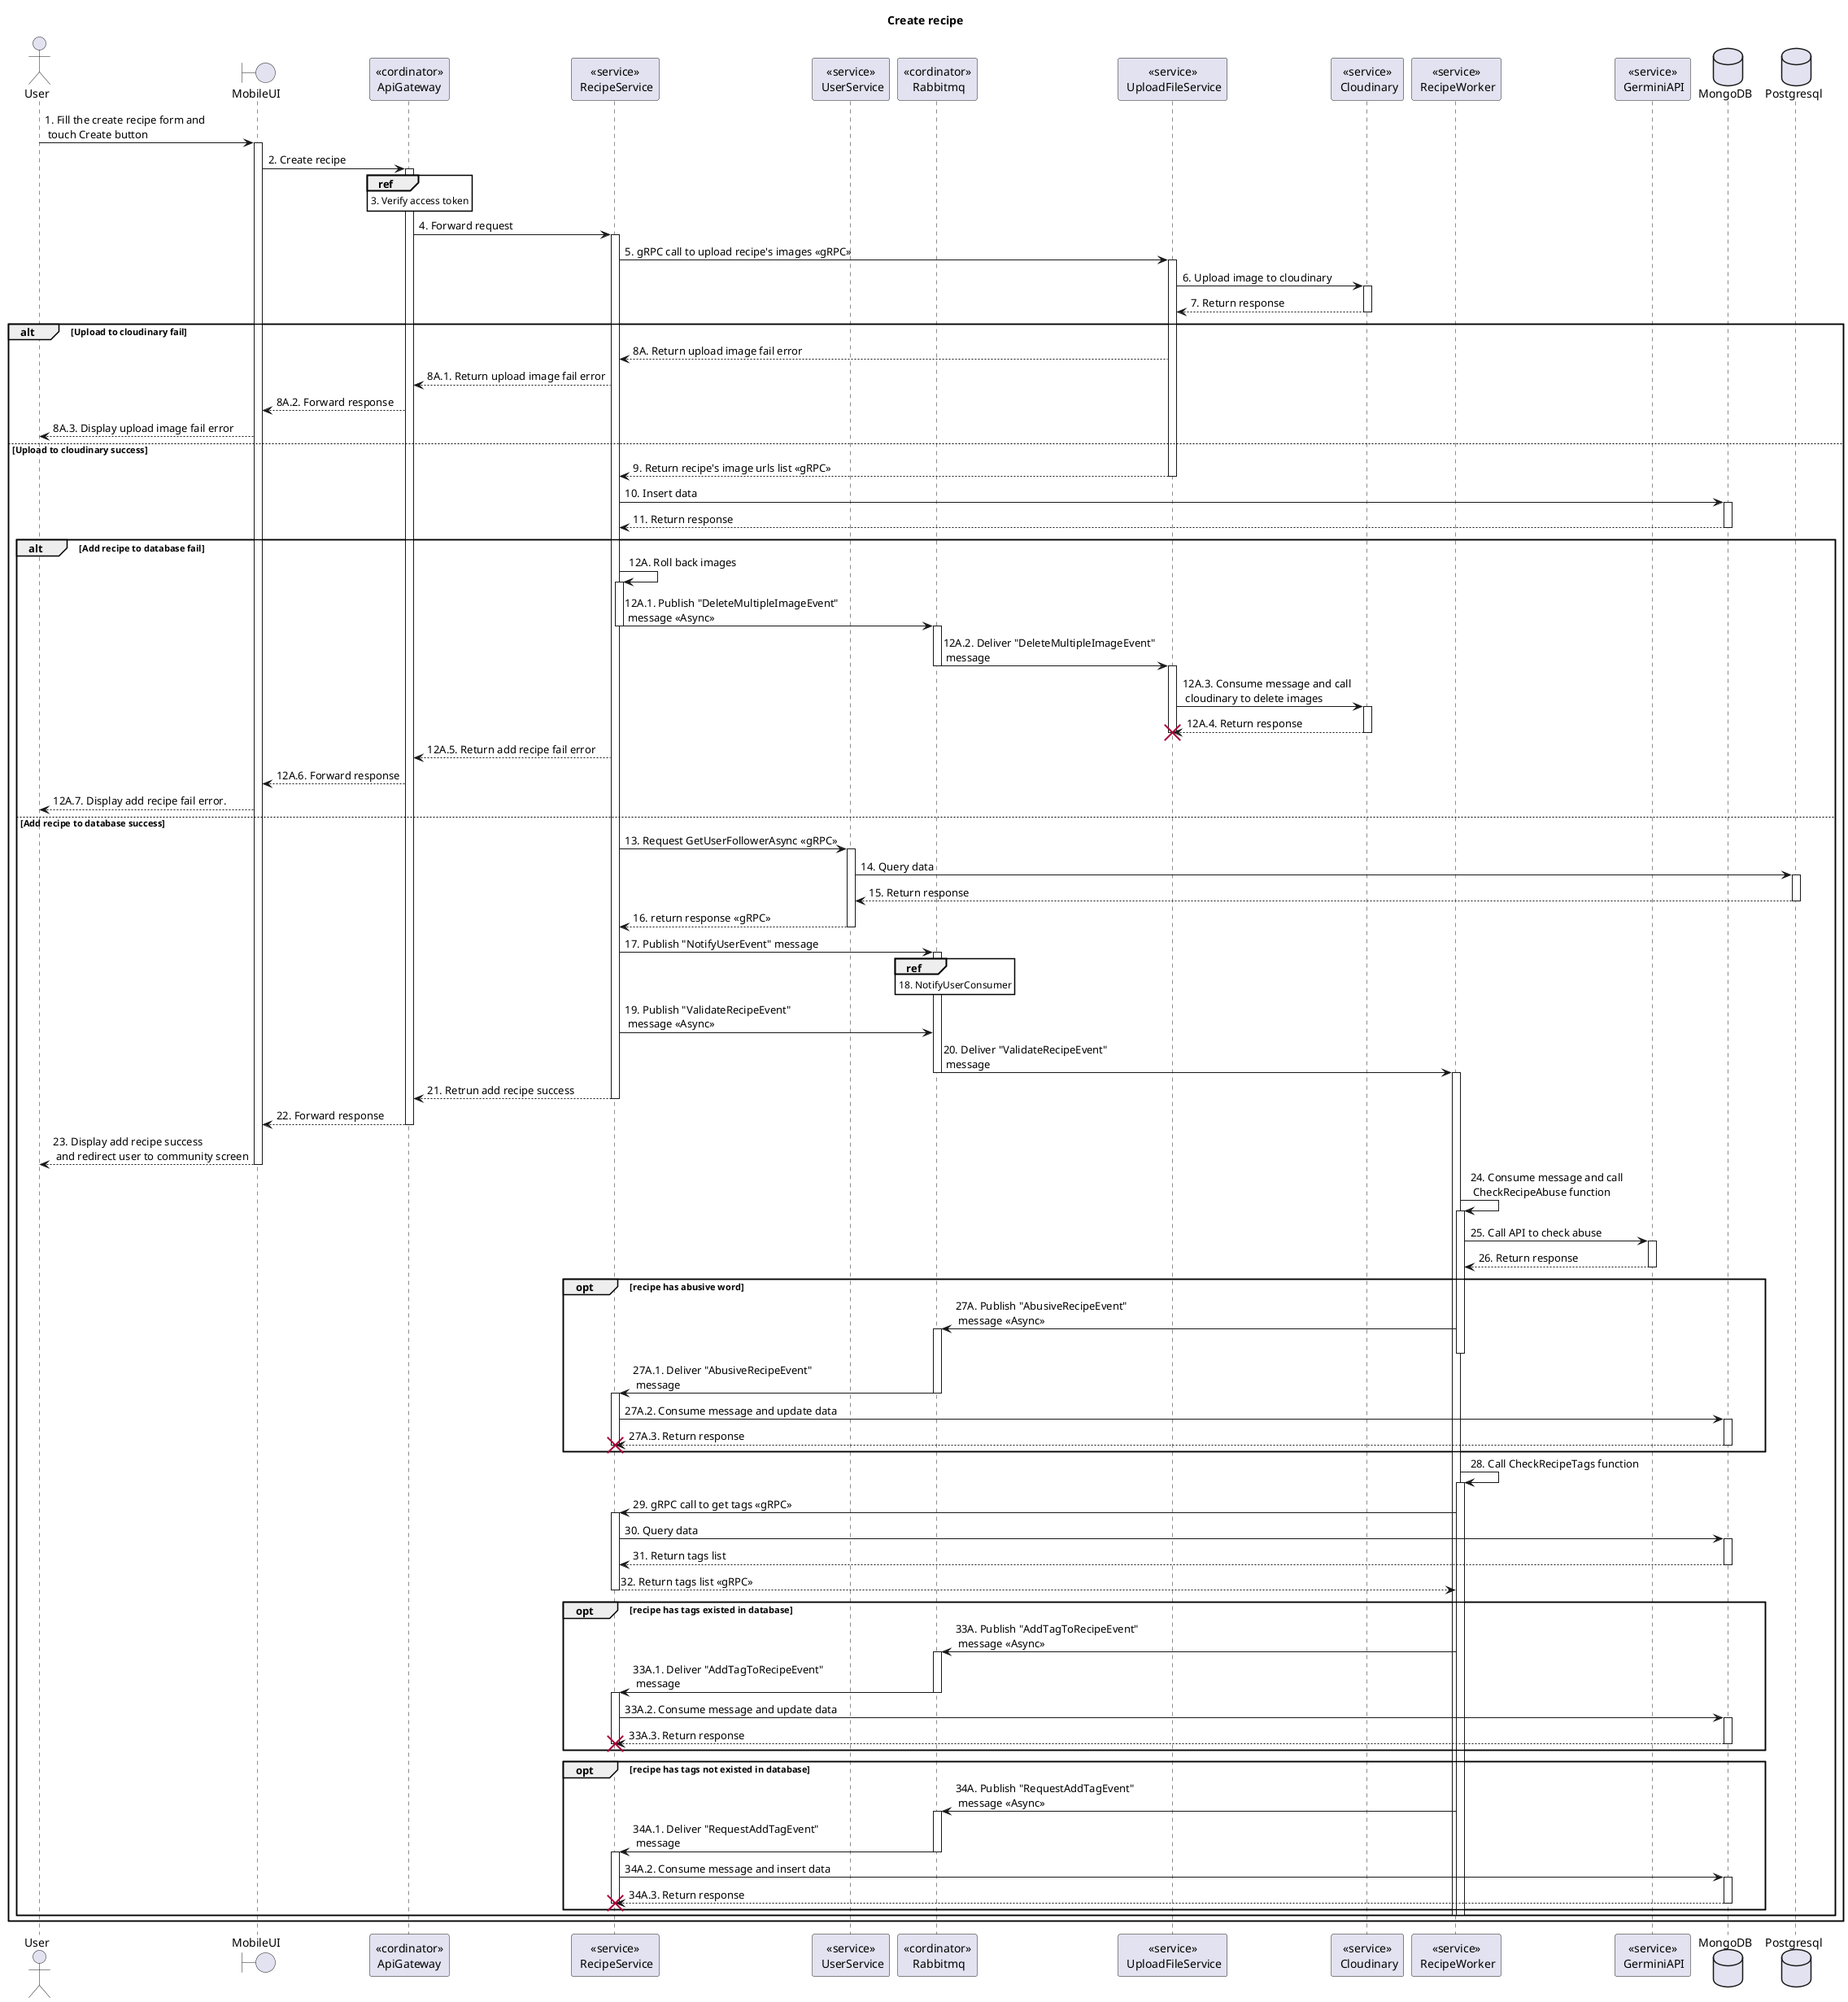 @startuml Sequence
title "Create recipe"
' Style section
<style>
  sequenceDiagram {
    reference {
      BackGroundColor white
    }
}
</style>

actor User
boundary MobileUI 
participant "<<cordinator>>\nApiGateway" as ApiGateway
participant "<<service>>\n RecipeService" as RecipeService
participant "<<service>>\n UserService" as UserService
participant "<<cordinator>>\n Rabbitmq" as Rabbitmq
participant "<<service>>\n UploadFileService" as UploadFileService
participant "<<service>>\n Cloudinary" as Cloudinary
participant "<<service>>\n RecipeWorker" as RecipeWorker
participant "<<service>>\n GerminiAPI" as GerminiAPI
database MongoDB
database Postgresql

User -> MobileUI++: 1. Fill the create recipe form and \n touch Create button

MobileUI -> ApiGateway++: 2. Create recipe

ref over ApiGateway: 3. Verify access token

ApiGateway -> RecipeService++: 4. Forward request

RecipeService -> UploadFileService++: 5. gRPC call to upload recipe's images <<gRPC>>
UploadFileService -> Cloudinary++: 6. Upload image to cloudinary
UploadFileService <-- Cloudinary--: 7. Return response

alt Upload to cloudinary fail
    RecipeService <-- UploadFileService: 8A. Return upload image fail error
    ApiGateway <-- RecipeService: 8A.1. Return upload image fail error
    MobileUI <-- ApiGateway: 8A.2. Forward response
    User <-- MobileUI: 8A.3. Display upload image fail error
else Upload to cloudinary success 
    RecipeService <-- UploadFileService--: 9. Return recipe's image urls list <<gRPC>>
    RecipeService -> MongoDB++: 10. Insert data
    RecipeService <-- MongoDB--: 11. Return response
    alt Add recipe to database fail
        RecipeService -> RecipeService: 12A. Roll back images
        activate RecipeService
        RecipeService -> Rabbitmq: 12A.1. Publish "DeleteMultipleImageEvent" \n message <<Async>>
        deactivate RecipeService
        activate Rabbitmq
        Rabbitmq -> UploadFileService: 12A.2. Deliver "DeleteMultipleImageEvent"\n message
        deactivate Rabbitmq
        activate UploadFileService
        UploadFileService -> Cloudinary++: 12A.3. Consume message and call \n cloudinary to delete images
        UploadFileService <-- Cloudinary--: 12A.4. Return response
        destroy UploadFileService
        deactivate UploadFileService
        ApiGateway <-- RecipeService: 12A.5. Return add recipe fail error
        MobileUI <-- ApiGateway: 12A.6. Forward response
        User <-- MobileUI: 12A.7. Display add recipe fail error.
    else Add recipe to database success
        RecipeService -> UserService++: 13. Request GetUserFollowerAsync <<gRPC>>
        UserService -> Postgresql++: 14. Query data
        UserService <-- Postgresql--: 15. Return response
        RecipeService <-- UserService--: 16. return response <<gRPC>>

        RecipeService -> Rabbitmq++: 17. Publish "NotifyUserEvent" message
        ref over Rabbitmq: 18. NotifyUserConsumer

        RecipeService -> Rabbitmq: 19. Publish "ValidateRecipeEvent" \n message <<Async>>
        Rabbitmq -> RecipeWorker: 20. Deliver "ValidateRecipeEvent"\n message
        deactivate Rabbitmq
        activate RecipeWorker
        ApiGateway <-- RecipeService--: 21. Retrun add recipe success
        MobileUI <-- ApiGateway--: 22. Forward response
        User <-- MobileUI--: 23. Display add recipe success\n and redirect user to community screen

        RecipeWorker -> RecipeWorker: 24. Consume message and call \n CheckRecipeAbuse function
        activate RecipeWorker
        RecipeWorker -> GerminiAPI++: 25. Call API to check abuse
        RecipeWorker <-- GerminiAPI--: 26. Return response

        opt recipe has abusive word
            RecipeWorker -> Rabbitmq++: 27A. Publish "AbusiveRecipeEvent" \n message <<Async>>
            deactivate RecipeWorker
            Rabbitmq -> RecipeService: 27A.1. Deliver "AbusiveRecipeEvent"\n message
            deactivate Rabbitmq
            activate RecipeService
            RecipeService -> MongoDB++: 27A.2. Consume message and update data
            RecipeService <-- MongoDB--: 27A.3. Return response
            destroy RecipeService
            deactivate RecipeService
        end opt

        RecipeWorker -> RecipeWorker++: 28. Call CheckRecipeTags function
        RecipeWorker -> RecipeService++: 29. gRPC call to get tags <<gRPC>>
        RecipeService -> MongoDB++: 30. Query data
        RecipeService <-- MongoDB--: 31. Return tags list
        RecipeWorker <-- RecipeService--: 32. Return tags list <<gRPC>>
        opt recipe has tags existed in database
            RecipeWorker -> Rabbitmq++: 33A. Publish "AddTagToRecipeEvent" \n message <<Async>>
            Rabbitmq -> RecipeService: 33A.1. Deliver "AddTagToRecipeEvent"\n message
            deactivate Rabbitmq
            activate RecipeService
            RecipeService -> MongoDB++: 33A.2. Consume message and update data
            RecipeService <-- MongoDB--: 33A.3. Return response
            destroy RecipeService

            deactivate RecipeService
        end opt

        opt recipe has tags not existed in database
            RecipeWorker -> Rabbitmq++: 34A. Publish "RequestAddTagEvent" \n message <<Async>>
            Rabbitmq -> RecipeService: 34A.1. Deliver "RequestAddTagEvent"\n message
            deactivate Rabbitmq
            activate RecipeService
            RecipeService -> MongoDB++: 34A.2. Consume message and insert data
            RecipeService <-- MongoDB--: 34A.3. Return response
            destroy RecipeService

            deactivate RecipeService
        end opt
        deactivate RecipeWorker
        deactivate RecipeWorker
    end alt
end alt

@enduml
